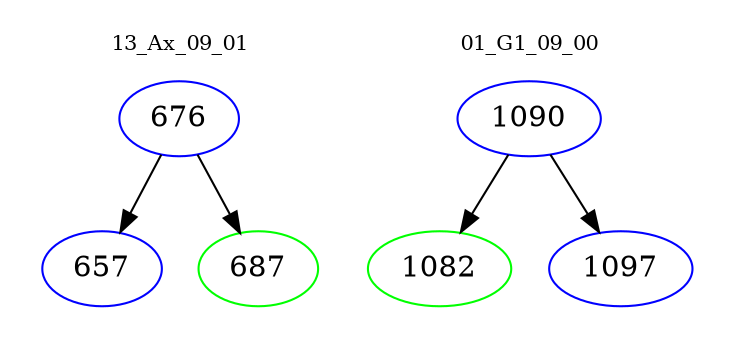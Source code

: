 digraph{
subgraph cluster_0 {
color = white
label = "13_Ax_09_01";
fontsize=10;
T0_676 [label="676", color="blue"]
T0_676 -> T0_657 [color="black"]
T0_657 [label="657", color="blue"]
T0_676 -> T0_687 [color="black"]
T0_687 [label="687", color="green"]
}
subgraph cluster_1 {
color = white
label = "01_G1_09_00";
fontsize=10;
T1_1090 [label="1090", color="blue"]
T1_1090 -> T1_1082 [color="black"]
T1_1082 [label="1082", color="green"]
T1_1090 -> T1_1097 [color="black"]
T1_1097 [label="1097", color="blue"]
}
}
